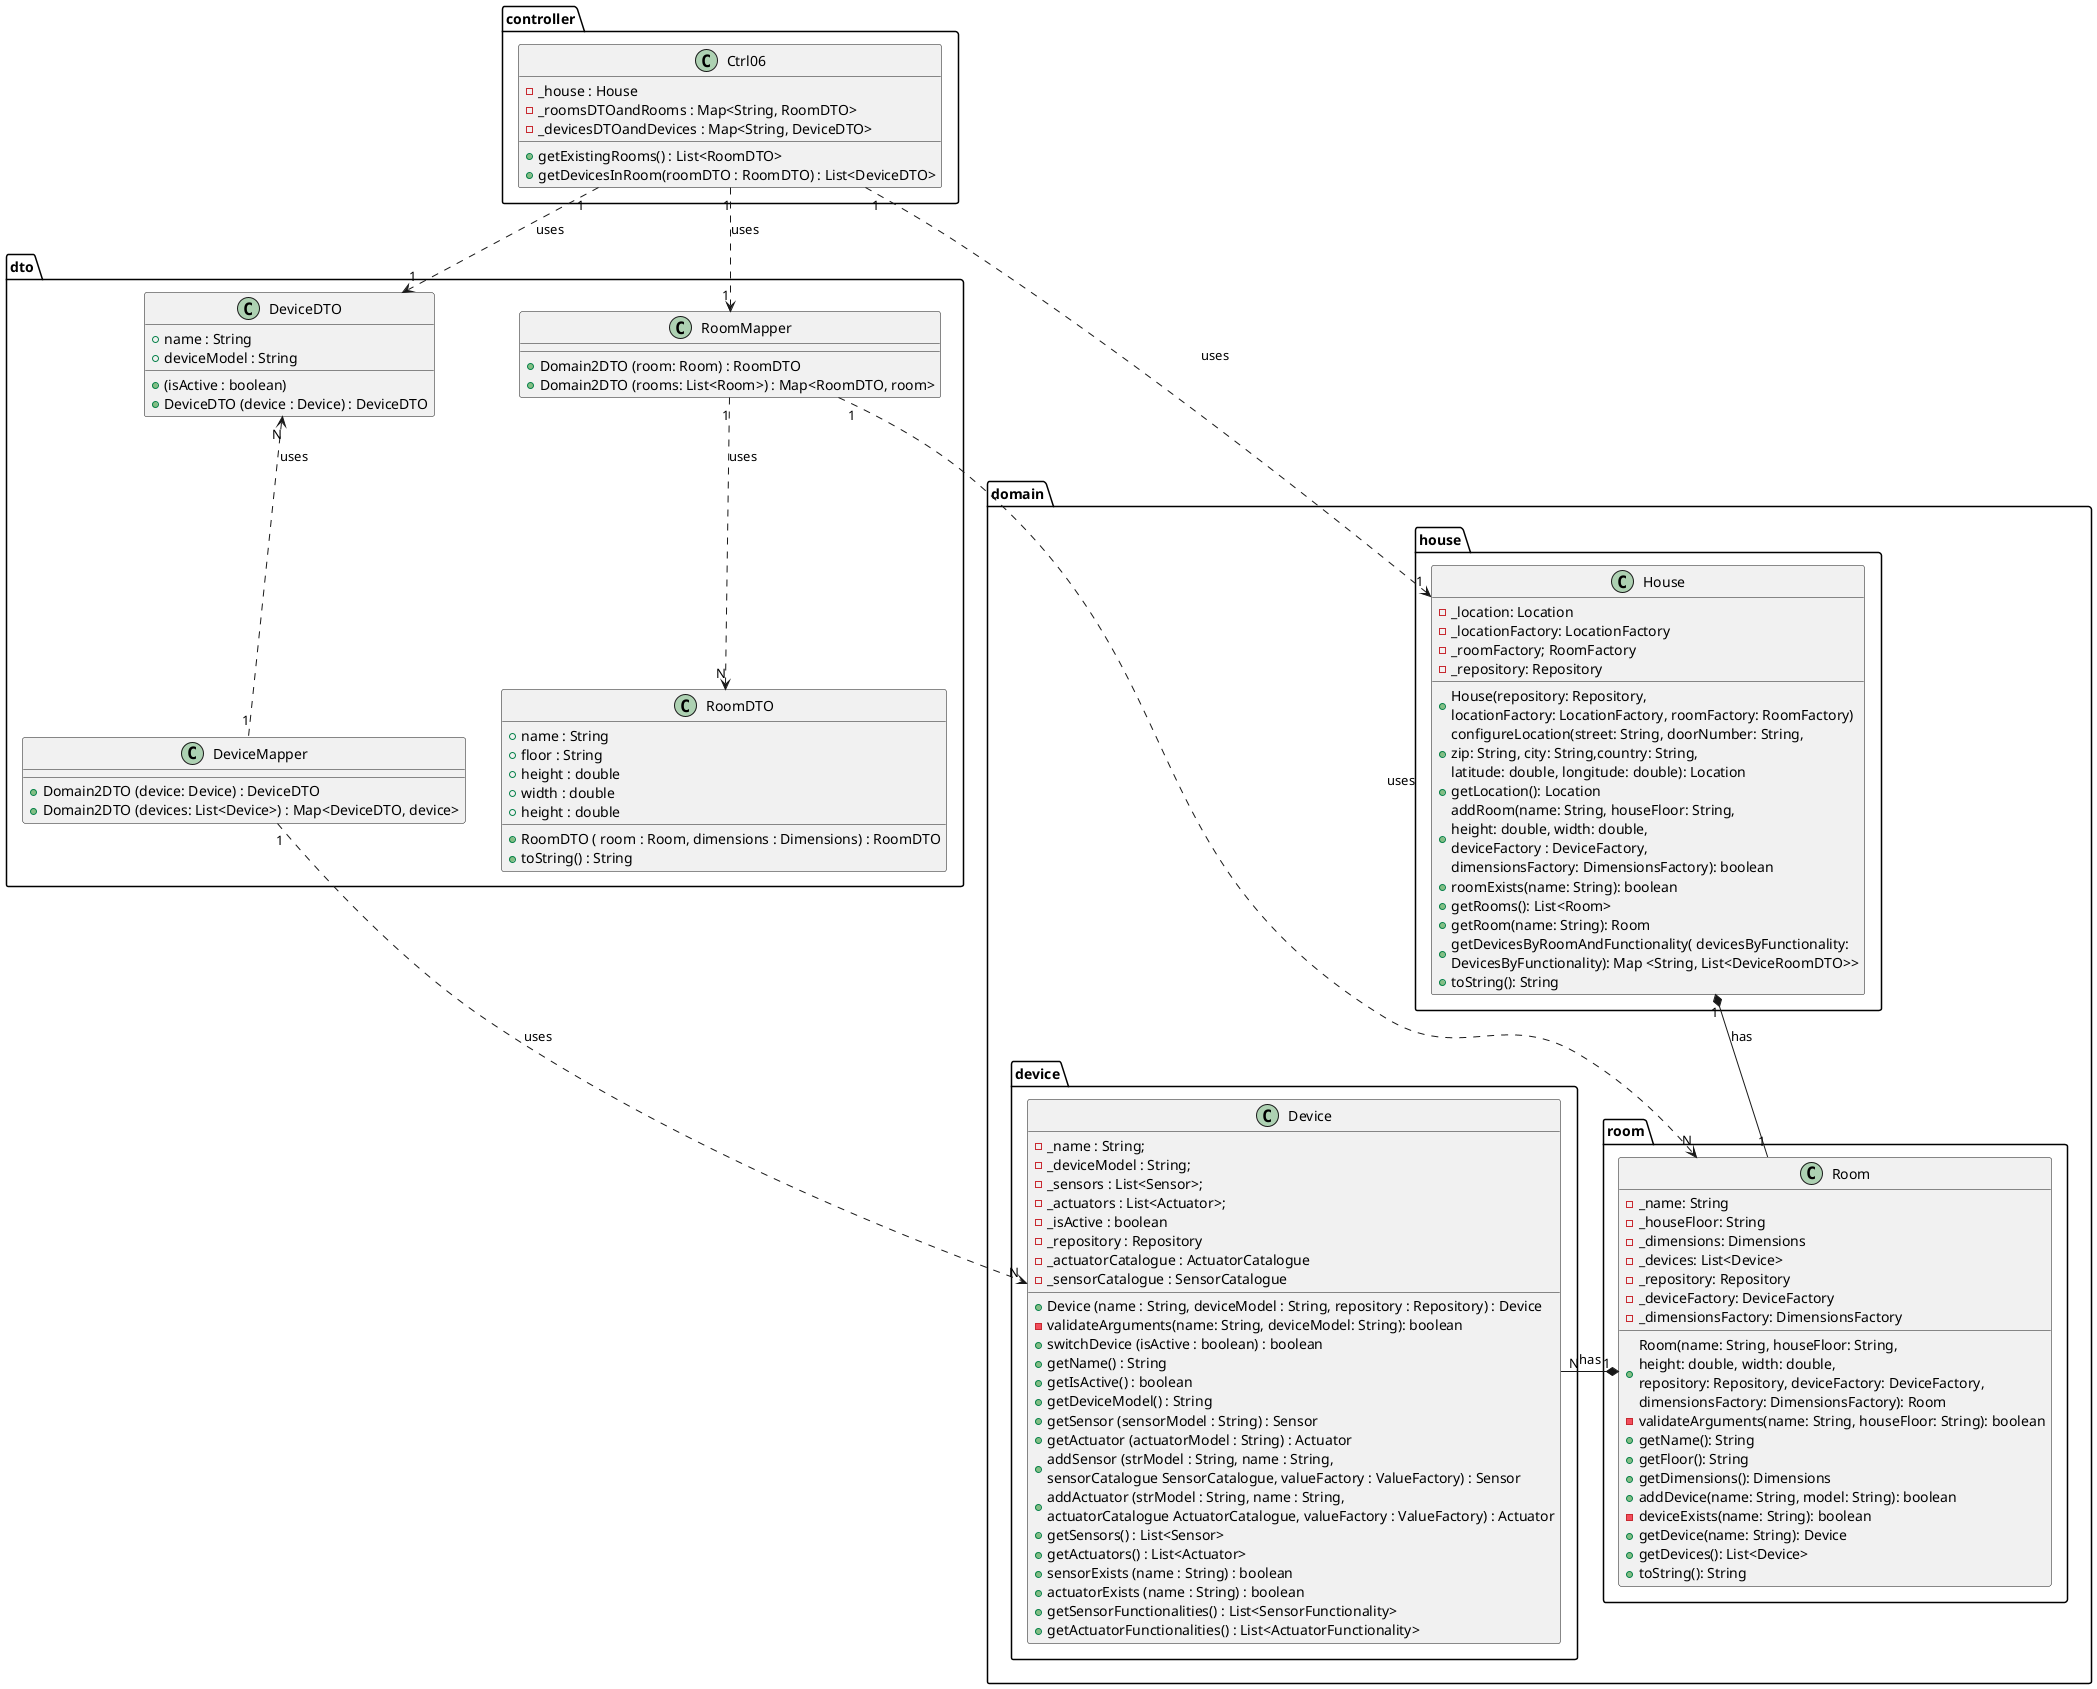@startuml
'https://plantuml.com/class-diagram

package controller {
class Ctrl06 {
- _house : House
- _roomsDTOandRooms : Map<String, RoomDTO>
- _devicesDTOandDevices : Map<String, DeviceDTO>
+ getExistingRooms() : List<RoomDTO>
+ getDevicesInRoom(roomDTO : RoomDTO) : List<DeviceDTO>
}
}

package domain {
package house{
class House {
    - _location: Location
    - _locationFactory: LocationFactory
    - _roomFactory; RoomFactory
    - _repository: Repository
    + House(repository: Repository,\nlocationFactory: LocationFactory, roomFactory: RoomFactory)
    + configureLocation(street: String, doorNumber: String, \nzip: String, city: String,country: String, \nlatitude: double, longitude: double): Location
    + getLocation(): Location
    + addRoom(name: String, houseFloor: String, \nheight: double, width: double, \ndeviceFactory : DeviceFactory, \ndimensionsFactory: DimensionsFactory): boolean
    + roomExists(name: String): boolean
    + getRooms(): List<Room>
    + getRoom(name: String): Room
    + getDevicesByRoomAndFunctionality( devicesByFunctionality:\nDevicesByFunctionality): Map <String, List<DeviceRoomDTO>>
    + toString(): String
}
}
package room{
class Room {
    - _name: String
    - _houseFloor: String
    - _dimensions: Dimensions
    - _devices: List<Device>
    - _repository: Repository
    - _deviceFactory: DeviceFactory
    - _dimensionsFactory: DimensionsFactory
    + Room(name: String, houseFloor: String, \nheight: double, width: double, \nrepository: Repository, deviceFactory: DeviceFactory, \ndimensionsFactory: DimensionsFactory): Room
    - validateArguments(name: String, houseFloor: String): boolean
    + getName(): String
    + getFloor(): String
    + getDimensions(): Dimensions
    + addDevice(name: String, model: String): boolean
    - deviceExists(name: String): boolean
    + getDevice(name: String): Device
    + getDevices(): List<Device>
    + toString(): String
}
}

package device{
class Device {
- _name : String;
- _deviceModel : String;
- _sensors : List<Sensor>;
- _actuators : List<Actuator>;
- _isActive : boolean
- _repository : Repository
- _actuatorCatalogue : ActuatorCatalogue
- _sensorCatalogue : SensorCatalogue
+ Device (name : String, deviceModel : String, repository : Repository) : Device
- validateArguments(name: String, deviceModel: String): boolean
+ switchDevice (isActive : boolean) : boolean
+ getName() : String
+ getIsActive() : boolean
+ getDeviceModel() : String
+ getSensor (sensorModel : String) : Sensor
+ getActuator (actuatorModel : String) : Actuator
+ addSensor (strModel : String, name : String, \nsensorCatalogue SensorCatalogue, valueFactory : ValueFactory) : Sensor
+ addActuator (strModel : String, name : String, \nactuatorCatalogue ActuatorCatalogue, valueFactory : ValueFactory) : Actuator
+ getSensors() : List<Sensor>
+ getActuators() : List<Actuator>
+ sensorExists (name : String) : boolean
+ actuatorExists (name : String) : boolean
+ getSensorFunctionalities() : List<SensorFunctionality>
+ getActuatorFunctionalities() : List<ActuatorFunctionality>
}
}
}

package dto {
class RoomMapper{
+ Domain2DTO (room: Room) : RoomDTO
+ Domain2DTO (rooms: List<Room>) : Map<RoomDTO, room>
}

class DeviceMapper{
+ Domain2DTO (device: Device) : DeviceDTO
+ Domain2DTO (devices: List<Device>) : Map<DeviceDTO, device>
}

class RoomDTO{
+ name : String
+ floor : String
+ height : double
+ width : double
+ height : double
+ RoomDTO ( room : Room, dimensions : Dimensions) : RoomDTO
+ toString() : String
}

class DeviceDTO{
+ name : String
+ deviceModel : String
+ (isActive : boolean)
+ DeviceDTO (device : Device) : DeviceDTO
}
}

Ctrl06 "1" ..down> "1" House : "uses"
House "1" *-- "1" Room :"has"
Room "1"  *-left-  "N" Device: "has"
Ctrl06 "1" ..> "1" DeviceDTO : "uses"
DeviceMapper "1" ..up> "N" DeviceDTO : "uses"
DeviceMapper "1" ..> "N" Device : "uses"
Ctrl06 "1" ..> "1" RoomMapper : "uses"
RoomMapper "1" ..> "N" Room : "uses"
RoomMapper "1" ..> "N" RoomDTO : "uses"


@enduml